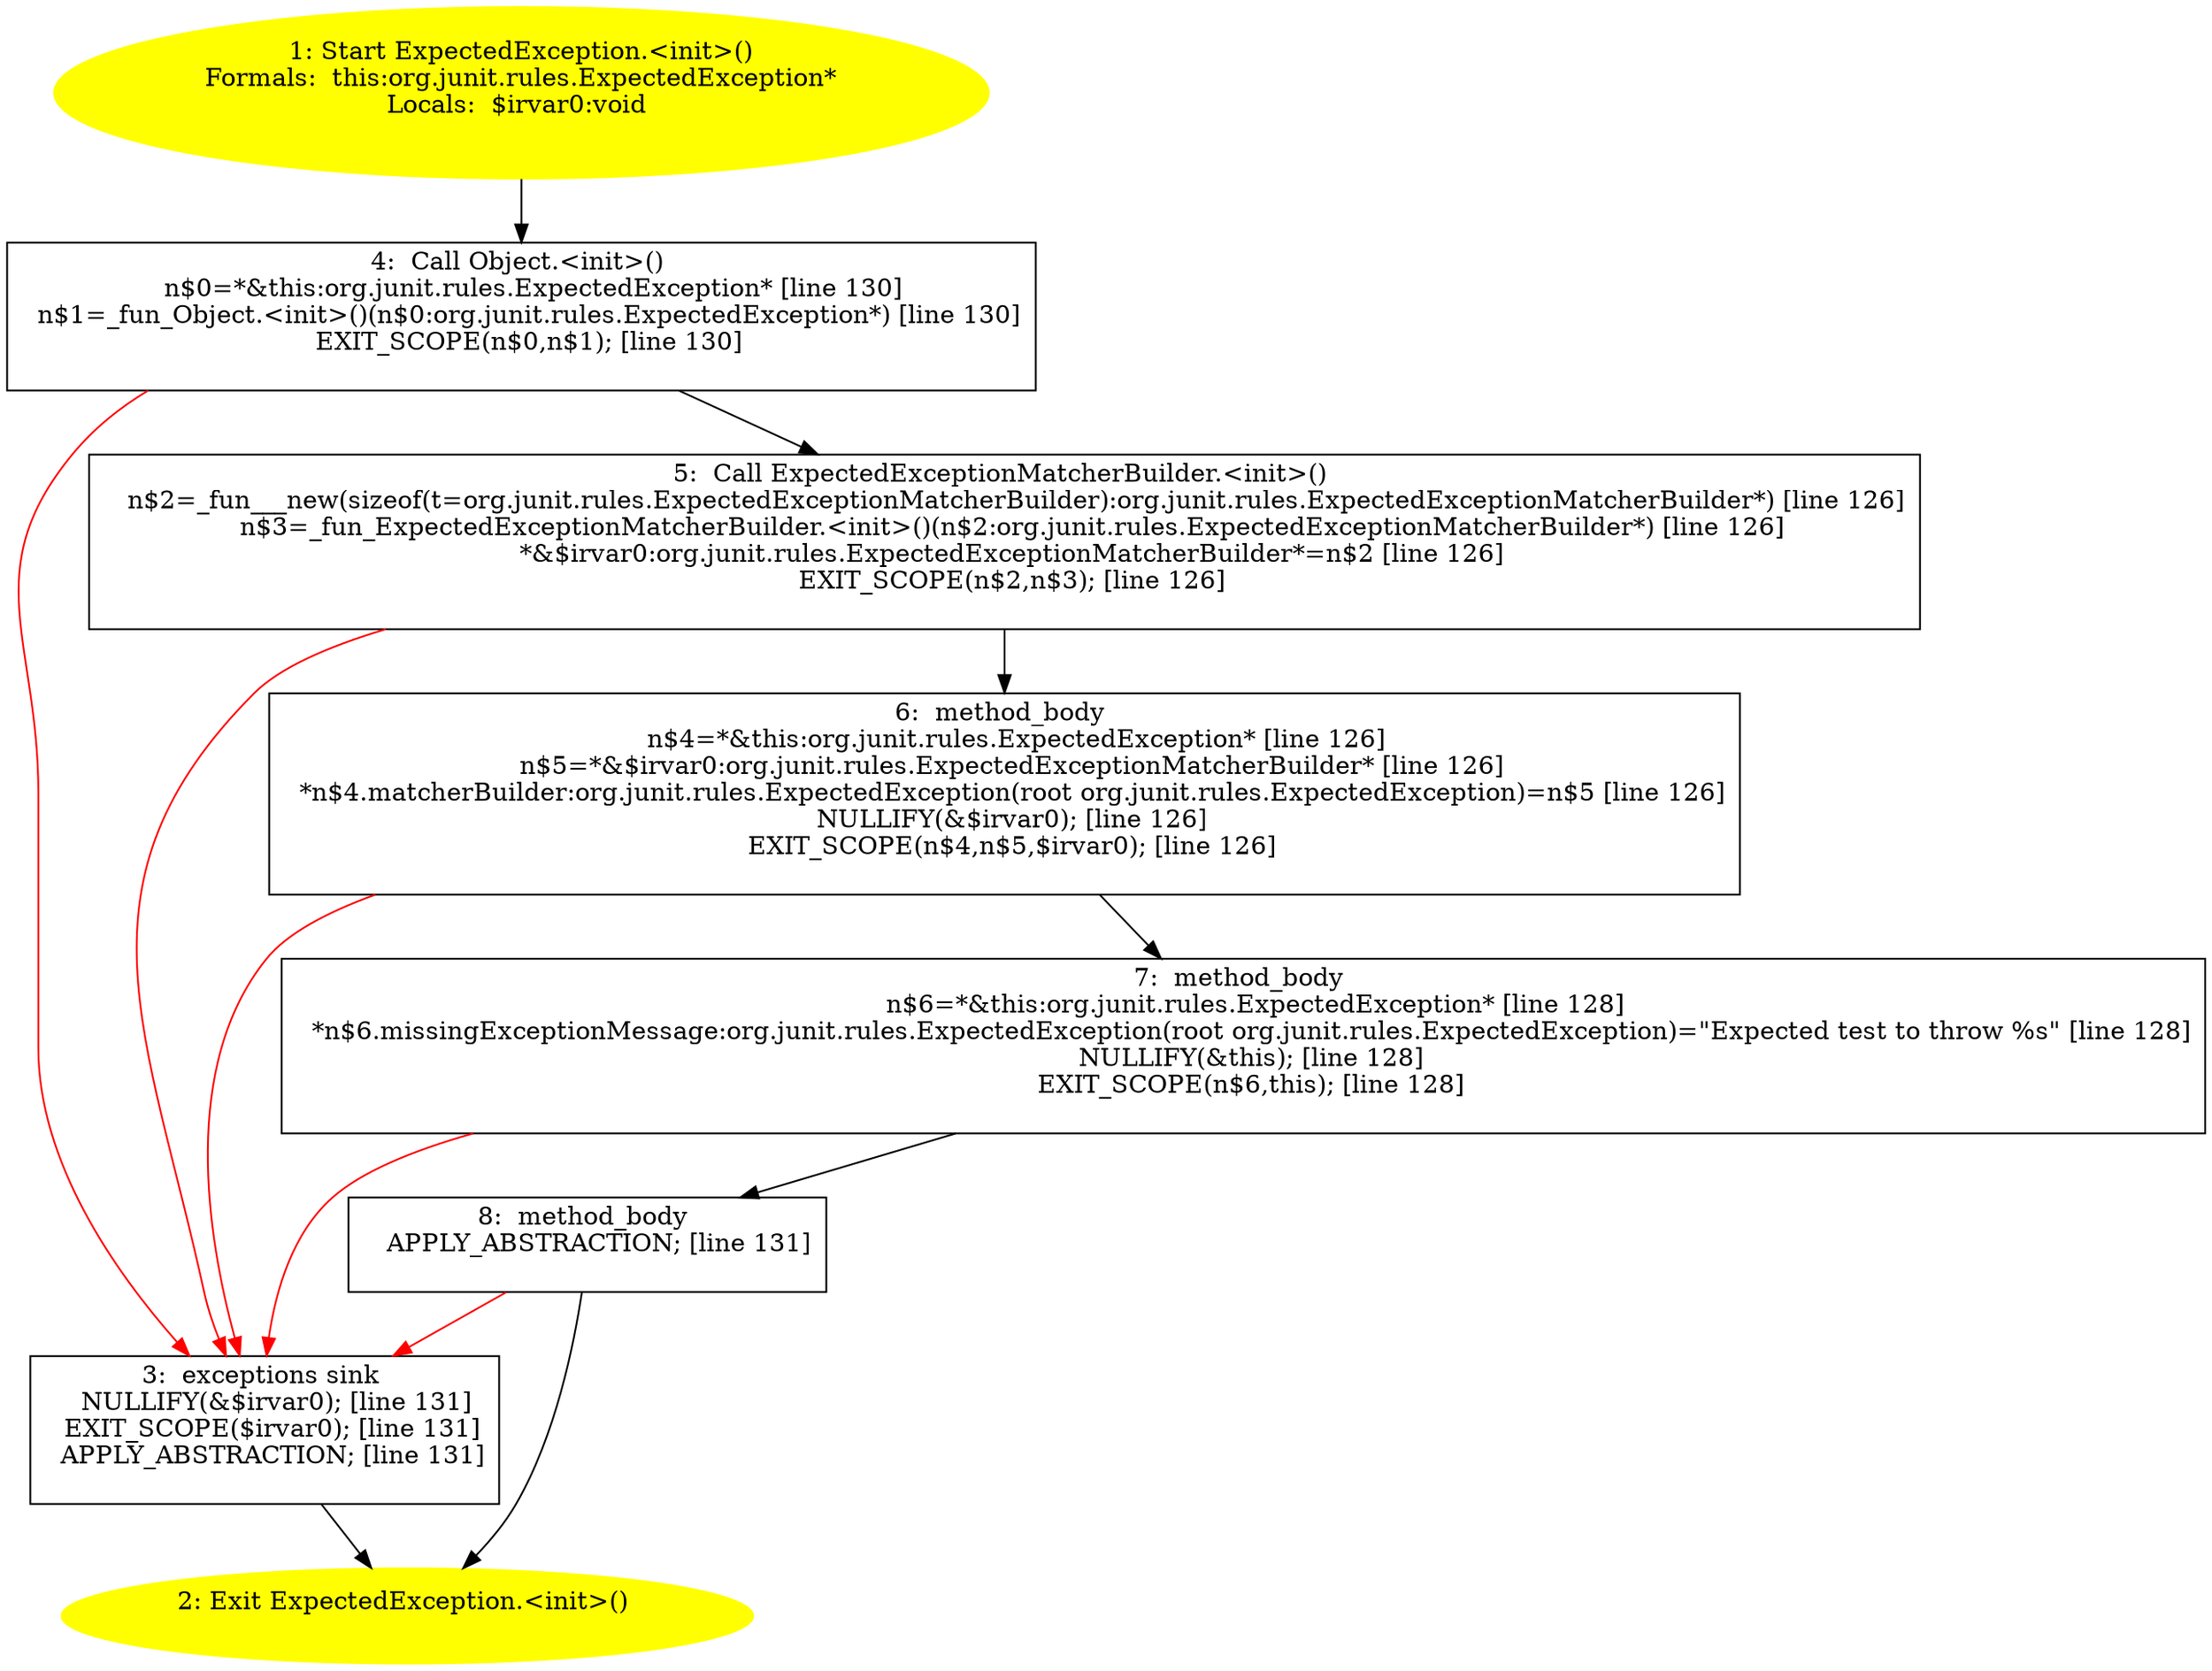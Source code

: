 /* @generated */
digraph cfg {
"org.junit.rules.ExpectedException.<init>().7b8f4f8055e6c005c2bbd6a96a0fa122_1" [label="1: Start ExpectedException.<init>()\nFormals:  this:org.junit.rules.ExpectedException*\nLocals:  $irvar0:void \n  " color=yellow style=filled]
	

	 "org.junit.rules.ExpectedException.<init>().7b8f4f8055e6c005c2bbd6a96a0fa122_1" -> "org.junit.rules.ExpectedException.<init>().7b8f4f8055e6c005c2bbd6a96a0fa122_4" ;
"org.junit.rules.ExpectedException.<init>().7b8f4f8055e6c005c2bbd6a96a0fa122_2" [label="2: Exit ExpectedException.<init>() \n  " color=yellow style=filled]
	

"org.junit.rules.ExpectedException.<init>().7b8f4f8055e6c005c2bbd6a96a0fa122_3" [label="3:  exceptions sink \n   NULLIFY(&$irvar0); [line 131]\n  EXIT_SCOPE($irvar0); [line 131]\n  APPLY_ABSTRACTION; [line 131]\n " shape="box"]
	

	 "org.junit.rules.ExpectedException.<init>().7b8f4f8055e6c005c2bbd6a96a0fa122_3" -> "org.junit.rules.ExpectedException.<init>().7b8f4f8055e6c005c2bbd6a96a0fa122_2" ;
"org.junit.rules.ExpectedException.<init>().7b8f4f8055e6c005c2bbd6a96a0fa122_4" [label="4:  Call Object.<init>() \n   n$0=*&this:org.junit.rules.ExpectedException* [line 130]\n  n$1=_fun_Object.<init>()(n$0:org.junit.rules.ExpectedException*) [line 130]\n  EXIT_SCOPE(n$0,n$1); [line 130]\n " shape="box"]
	

	 "org.junit.rules.ExpectedException.<init>().7b8f4f8055e6c005c2bbd6a96a0fa122_4" -> "org.junit.rules.ExpectedException.<init>().7b8f4f8055e6c005c2bbd6a96a0fa122_5" ;
	 "org.junit.rules.ExpectedException.<init>().7b8f4f8055e6c005c2bbd6a96a0fa122_4" -> "org.junit.rules.ExpectedException.<init>().7b8f4f8055e6c005c2bbd6a96a0fa122_3" [color="red" ];
"org.junit.rules.ExpectedException.<init>().7b8f4f8055e6c005c2bbd6a96a0fa122_5" [label="5:  Call ExpectedExceptionMatcherBuilder.<init>() \n   n$2=_fun___new(sizeof(t=org.junit.rules.ExpectedExceptionMatcherBuilder):org.junit.rules.ExpectedExceptionMatcherBuilder*) [line 126]\n  n$3=_fun_ExpectedExceptionMatcherBuilder.<init>()(n$2:org.junit.rules.ExpectedExceptionMatcherBuilder*) [line 126]\n  *&$irvar0:org.junit.rules.ExpectedExceptionMatcherBuilder*=n$2 [line 126]\n  EXIT_SCOPE(n$2,n$3); [line 126]\n " shape="box"]
	

	 "org.junit.rules.ExpectedException.<init>().7b8f4f8055e6c005c2bbd6a96a0fa122_5" -> "org.junit.rules.ExpectedException.<init>().7b8f4f8055e6c005c2bbd6a96a0fa122_6" ;
	 "org.junit.rules.ExpectedException.<init>().7b8f4f8055e6c005c2bbd6a96a0fa122_5" -> "org.junit.rules.ExpectedException.<init>().7b8f4f8055e6c005c2bbd6a96a0fa122_3" [color="red" ];
"org.junit.rules.ExpectedException.<init>().7b8f4f8055e6c005c2bbd6a96a0fa122_6" [label="6:  method_body \n   n$4=*&this:org.junit.rules.ExpectedException* [line 126]\n  n$5=*&$irvar0:org.junit.rules.ExpectedExceptionMatcherBuilder* [line 126]\n  *n$4.matcherBuilder:org.junit.rules.ExpectedException(root org.junit.rules.ExpectedException)=n$5 [line 126]\n  NULLIFY(&$irvar0); [line 126]\n  EXIT_SCOPE(n$4,n$5,$irvar0); [line 126]\n " shape="box"]
	

	 "org.junit.rules.ExpectedException.<init>().7b8f4f8055e6c005c2bbd6a96a0fa122_6" -> "org.junit.rules.ExpectedException.<init>().7b8f4f8055e6c005c2bbd6a96a0fa122_7" ;
	 "org.junit.rules.ExpectedException.<init>().7b8f4f8055e6c005c2bbd6a96a0fa122_6" -> "org.junit.rules.ExpectedException.<init>().7b8f4f8055e6c005c2bbd6a96a0fa122_3" [color="red" ];
"org.junit.rules.ExpectedException.<init>().7b8f4f8055e6c005c2bbd6a96a0fa122_7" [label="7:  method_body \n   n$6=*&this:org.junit.rules.ExpectedException* [line 128]\n  *n$6.missingExceptionMessage:org.junit.rules.ExpectedException(root org.junit.rules.ExpectedException)=\"Expected test to throw %s\" [line 128]\n  NULLIFY(&this); [line 128]\n  EXIT_SCOPE(n$6,this); [line 128]\n " shape="box"]
	

	 "org.junit.rules.ExpectedException.<init>().7b8f4f8055e6c005c2bbd6a96a0fa122_7" -> "org.junit.rules.ExpectedException.<init>().7b8f4f8055e6c005c2bbd6a96a0fa122_8" ;
	 "org.junit.rules.ExpectedException.<init>().7b8f4f8055e6c005c2bbd6a96a0fa122_7" -> "org.junit.rules.ExpectedException.<init>().7b8f4f8055e6c005c2bbd6a96a0fa122_3" [color="red" ];
"org.junit.rules.ExpectedException.<init>().7b8f4f8055e6c005c2bbd6a96a0fa122_8" [label="8:  method_body \n   APPLY_ABSTRACTION; [line 131]\n " shape="box"]
	

	 "org.junit.rules.ExpectedException.<init>().7b8f4f8055e6c005c2bbd6a96a0fa122_8" -> "org.junit.rules.ExpectedException.<init>().7b8f4f8055e6c005c2bbd6a96a0fa122_2" ;
	 "org.junit.rules.ExpectedException.<init>().7b8f4f8055e6c005c2bbd6a96a0fa122_8" -> "org.junit.rules.ExpectedException.<init>().7b8f4f8055e6c005c2bbd6a96a0fa122_3" [color="red" ];
}
